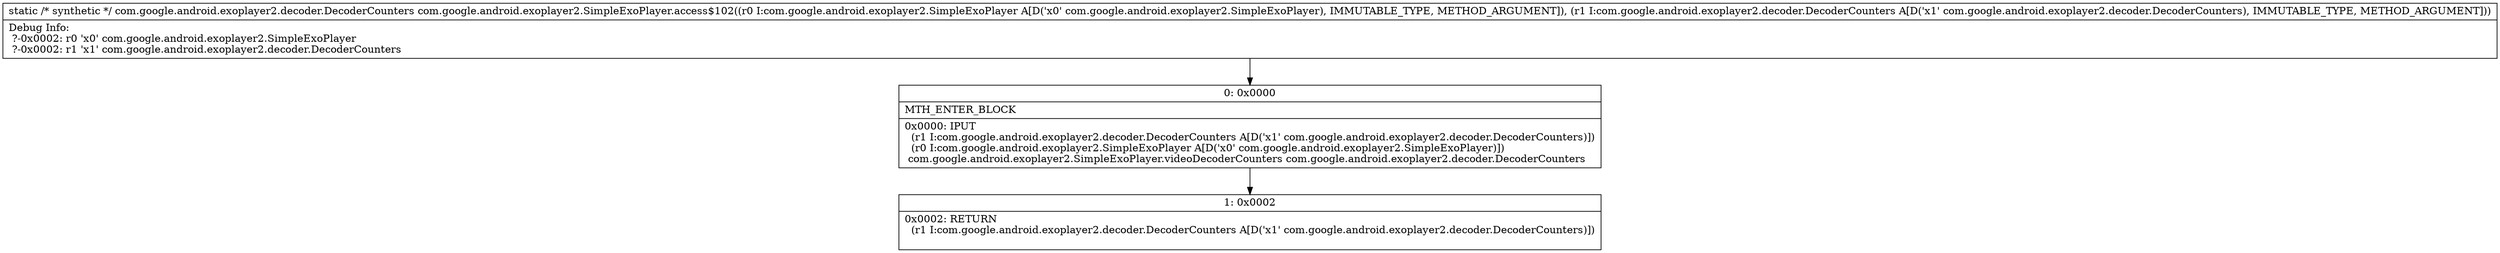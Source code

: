 digraph "CFG forcom.google.android.exoplayer2.SimpleExoPlayer.access$102(Lcom\/google\/android\/exoplayer2\/SimpleExoPlayer;Lcom\/google\/android\/exoplayer2\/decoder\/DecoderCounters;)Lcom\/google\/android\/exoplayer2\/decoder\/DecoderCounters;" {
Node_0 [shape=record,label="{0\:\ 0x0000|MTH_ENTER_BLOCK\l|0x0000: IPUT  \l  (r1 I:com.google.android.exoplayer2.decoder.DecoderCounters A[D('x1' com.google.android.exoplayer2.decoder.DecoderCounters)])\l  (r0 I:com.google.android.exoplayer2.SimpleExoPlayer A[D('x0' com.google.android.exoplayer2.SimpleExoPlayer)])\l com.google.android.exoplayer2.SimpleExoPlayer.videoDecoderCounters com.google.android.exoplayer2.decoder.DecoderCounters \l}"];
Node_1 [shape=record,label="{1\:\ 0x0002|0x0002: RETURN  \l  (r1 I:com.google.android.exoplayer2.decoder.DecoderCounters A[D('x1' com.google.android.exoplayer2.decoder.DecoderCounters)])\l \l}"];
MethodNode[shape=record,label="{static \/* synthetic *\/ com.google.android.exoplayer2.decoder.DecoderCounters com.google.android.exoplayer2.SimpleExoPlayer.access$102((r0 I:com.google.android.exoplayer2.SimpleExoPlayer A[D('x0' com.google.android.exoplayer2.SimpleExoPlayer), IMMUTABLE_TYPE, METHOD_ARGUMENT]), (r1 I:com.google.android.exoplayer2.decoder.DecoderCounters A[D('x1' com.google.android.exoplayer2.decoder.DecoderCounters), IMMUTABLE_TYPE, METHOD_ARGUMENT]))  | Debug Info:\l  ?\-0x0002: r0 'x0' com.google.android.exoplayer2.SimpleExoPlayer\l  ?\-0x0002: r1 'x1' com.google.android.exoplayer2.decoder.DecoderCounters\l}"];
MethodNode -> Node_0;
Node_0 -> Node_1;
}

